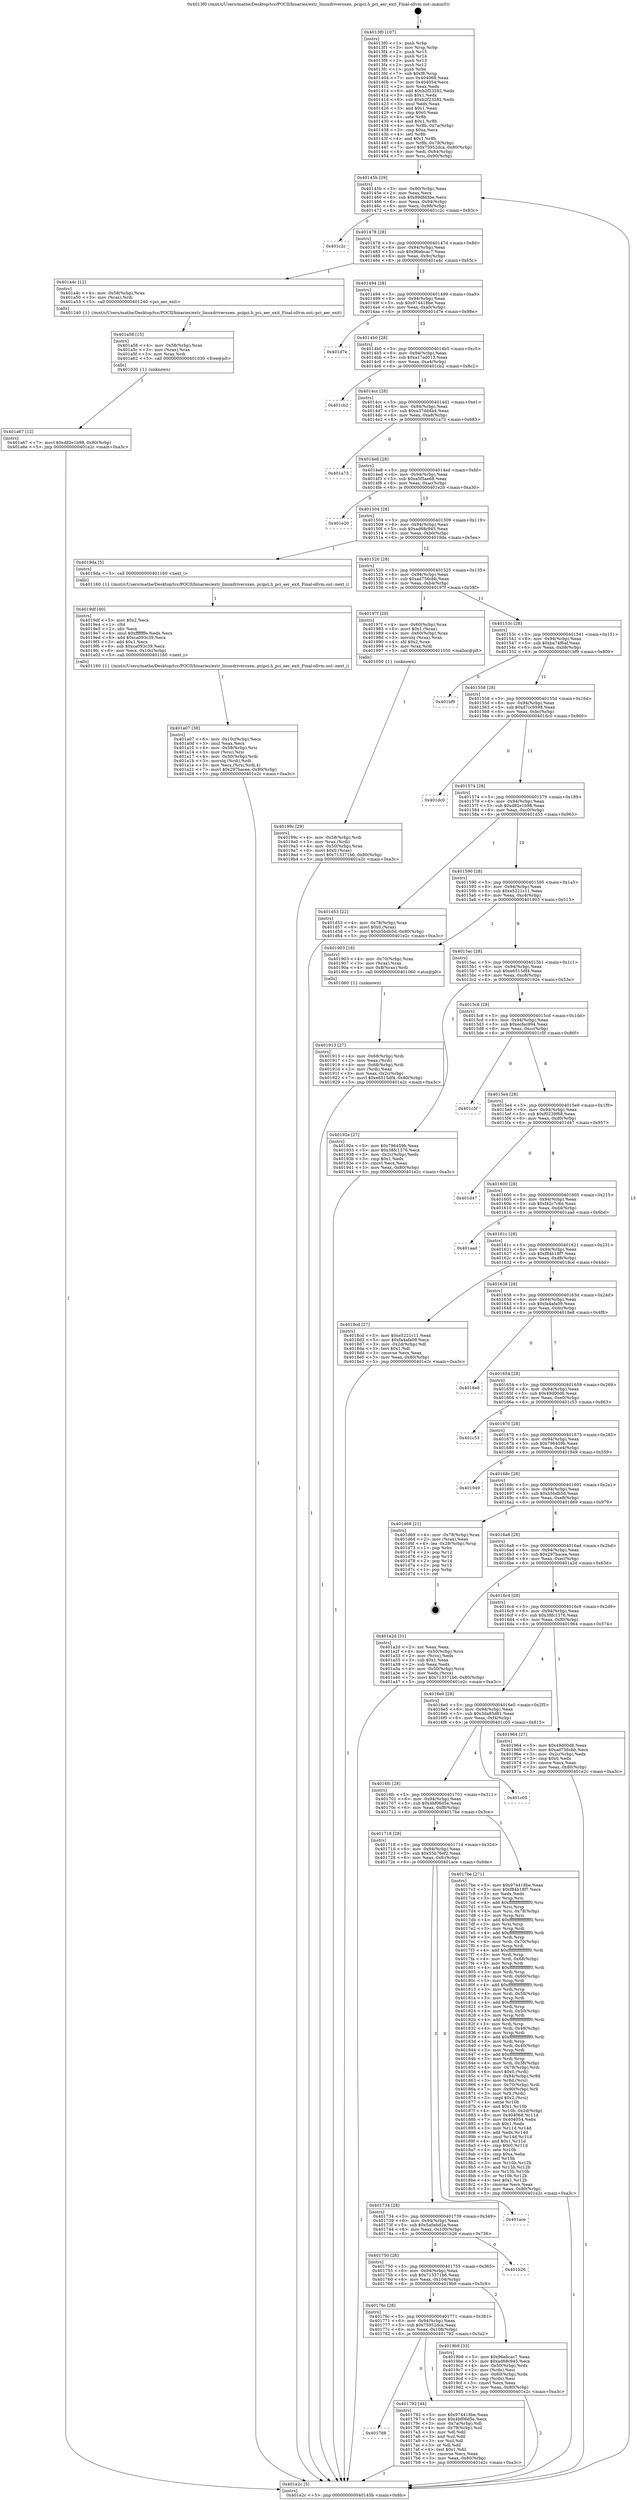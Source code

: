 digraph "0x4013f0" {
  label = "0x4013f0 (/mnt/c/Users/mathe/Desktop/tcc/POCII/binaries/extr_linuxdriversxen..pcipci.h_pci_aer_exit_Final-ollvm.out::main(0))"
  labelloc = "t"
  node[shape=record]

  Entry [label="",width=0.3,height=0.3,shape=circle,fillcolor=black,style=filled]
  "0x40145b" [label="{
     0x40145b [29]\l
     | [instrs]\l
     &nbsp;&nbsp;0x40145b \<+3\>: mov -0x80(%rbp),%eax\l
     &nbsp;&nbsp;0x40145e \<+2\>: mov %eax,%ecx\l
     &nbsp;&nbsp;0x401460 \<+6\>: sub $0x89dfd3be,%ecx\l
     &nbsp;&nbsp;0x401466 \<+6\>: mov %eax,-0x94(%rbp)\l
     &nbsp;&nbsp;0x40146c \<+6\>: mov %ecx,-0x98(%rbp)\l
     &nbsp;&nbsp;0x401472 \<+6\>: je 0000000000401c2c \<main+0x83c\>\l
  }"]
  "0x401c2c" [label="{
     0x401c2c\l
  }", style=dashed]
  "0x401478" [label="{
     0x401478 [28]\l
     | [instrs]\l
     &nbsp;&nbsp;0x401478 \<+5\>: jmp 000000000040147d \<main+0x8d\>\l
     &nbsp;&nbsp;0x40147d \<+6\>: mov -0x94(%rbp),%eax\l
     &nbsp;&nbsp;0x401483 \<+5\>: sub $0x96ebcac7,%eax\l
     &nbsp;&nbsp;0x401488 \<+6\>: mov %eax,-0x9c(%rbp)\l
     &nbsp;&nbsp;0x40148e \<+6\>: je 0000000000401a4c \<main+0x65c\>\l
  }"]
  Exit [label="",width=0.3,height=0.3,shape=circle,fillcolor=black,style=filled,peripheries=2]
  "0x401a4c" [label="{
     0x401a4c [12]\l
     | [instrs]\l
     &nbsp;&nbsp;0x401a4c \<+4\>: mov -0x58(%rbp),%rax\l
     &nbsp;&nbsp;0x401a50 \<+3\>: mov (%rax),%rdi\l
     &nbsp;&nbsp;0x401a53 \<+5\>: call 0000000000401240 \<pci_aer_exit\>\l
     | [calls]\l
     &nbsp;&nbsp;0x401240 \{1\} (/mnt/c/Users/mathe/Desktop/tcc/POCII/binaries/extr_linuxdriversxen..pcipci.h_pci_aer_exit_Final-ollvm.out::pci_aer_exit)\l
  }"]
  "0x401494" [label="{
     0x401494 [28]\l
     | [instrs]\l
     &nbsp;&nbsp;0x401494 \<+5\>: jmp 0000000000401499 \<main+0xa9\>\l
     &nbsp;&nbsp;0x401499 \<+6\>: mov -0x94(%rbp),%eax\l
     &nbsp;&nbsp;0x40149f \<+5\>: sub $0x974418be,%eax\l
     &nbsp;&nbsp;0x4014a4 \<+6\>: mov %eax,-0xa0(%rbp)\l
     &nbsp;&nbsp;0x4014aa \<+6\>: je 0000000000401d7e \<main+0x98e\>\l
  }"]
  "0x401a67" [label="{
     0x401a67 [12]\l
     | [instrs]\l
     &nbsp;&nbsp;0x401a67 \<+7\>: movl $0xd82e1b98,-0x80(%rbp)\l
     &nbsp;&nbsp;0x401a6e \<+5\>: jmp 0000000000401e2c \<main+0xa3c\>\l
  }"]
  "0x401d7e" [label="{
     0x401d7e\l
  }", style=dashed]
  "0x4014b0" [label="{
     0x4014b0 [28]\l
     | [instrs]\l
     &nbsp;&nbsp;0x4014b0 \<+5\>: jmp 00000000004014b5 \<main+0xc5\>\l
     &nbsp;&nbsp;0x4014b5 \<+6\>: mov -0x94(%rbp),%eax\l
     &nbsp;&nbsp;0x4014bb \<+5\>: sub $0xa17ad013,%eax\l
     &nbsp;&nbsp;0x4014c0 \<+6\>: mov %eax,-0xa4(%rbp)\l
     &nbsp;&nbsp;0x4014c6 \<+6\>: je 0000000000401cb2 \<main+0x8c2\>\l
  }"]
  "0x401a58" [label="{
     0x401a58 [15]\l
     | [instrs]\l
     &nbsp;&nbsp;0x401a58 \<+4\>: mov -0x58(%rbp),%rax\l
     &nbsp;&nbsp;0x401a5c \<+3\>: mov (%rax),%rax\l
     &nbsp;&nbsp;0x401a5f \<+3\>: mov %rax,%rdi\l
     &nbsp;&nbsp;0x401a62 \<+5\>: call 0000000000401030 \<free@plt\>\l
     | [calls]\l
     &nbsp;&nbsp;0x401030 \{1\} (unknown)\l
  }"]
  "0x401cb2" [label="{
     0x401cb2\l
  }", style=dashed]
  "0x4014cc" [label="{
     0x4014cc [28]\l
     | [instrs]\l
     &nbsp;&nbsp;0x4014cc \<+5\>: jmp 00000000004014d1 \<main+0xe1\>\l
     &nbsp;&nbsp;0x4014d1 \<+6\>: mov -0x94(%rbp),%eax\l
     &nbsp;&nbsp;0x4014d7 \<+5\>: sub $0xa37dd4b4,%eax\l
     &nbsp;&nbsp;0x4014dc \<+6\>: mov %eax,-0xa8(%rbp)\l
     &nbsp;&nbsp;0x4014e2 \<+6\>: je 0000000000401a73 \<main+0x683\>\l
  }"]
  "0x401a07" [label="{
     0x401a07 [38]\l
     | [instrs]\l
     &nbsp;&nbsp;0x401a07 \<+6\>: mov -0x10c(%rbp),%ecx\l
     &nbsp;&nbsp;0x401a0d \<+3\>: imul %eax,%ecx\l
     &nbsp;&nbsp;0x401a10 \<+4\>: mov -0x58(%rbp),%rsi\l
     &nbsp;&nbsp;0x401a14 \<+3\>: mov (%rsi),%rsi\l
     &nbsp;&nbsp;0x401a17 \<+4\>: mov -0x50(%rbp),%rdi\l
     &nbsp;&nbsp;0x401a1b \<+3\>: movslq (%rdi),%rdi\l
     &nbsp;&nbsp;0x401a1e \<+3\>: mov %ecx,(%rsi,%rdi,4)\l
     &nbsp;&nbsp;0x401a21 \<+7\>: movl $0x297bacee,-0x80(%rbp)\l
     &nbsp;&nbsp;0x401a28 \<+5\>: jmp 0000000000401e2c \<main+0xa3c\>\l
  }"]
  "0x401a73" [label="{
     0x401a73\l
  }", style=dashed]
  "0x4014e8" [label="{
     0x4014e8 [28]\l
     | [instrs]\l
     &nbsp;&nbsp;0x4014e8 \<+5\>: jmp 00000000004014ed \<main+0xfd\>\l
     &nbsp;&nbsp;0x4014ed \<+6\>: mov -0x94(%rbp),%eax\l
     &nbsp;&nbsp;0x4014f3 \<+5\>: sub $0xa5f5ae68,%eax\l
     &nbsp;&nbsp;0x4014f8 \<+6\>: mov %eax,-0xac(%rbp)\l
     &nbsp;&nbsp;0x4014fe \<+6\>: je 0000000000401e20 \<main+0xa30\>\l
  }"]
  "0x4019df" [label="{
     0x4019df [40]\l
     | [instrs]\l
     &nbsp;&nbsp;0x4019df \<+5\>: mov $0x2,%ecx\l
     &nbsp;&nbsp;0x4019e4 \<+1\>: cltd\l
     &nbsp;&nbsp;0x4019e5 \<+2\>: idiv %ecx\l
     &nbsp;&nbsp;0x4019e7 \<+6\>: imul $0xfffffffe,%edx,%ecx\l
     &nbsp;&nbsp;0x4019ed \<+6\>: add $0xca093c39,%ecx\l
     &nbsp;&nbsp;0x4019f3 \<+3\>: add $0x1,%ecx\l
     &nbsp;&nbsp;0x4019f6 \<+6\>: sub $0xca093c39,%ecx\l
     &nbsp;&nbsp;0x4019fc \<+6\>: mov %ecx,-0x10c(%rbp)\l
     &nbsp;&nbsp;0x401a02 \<+5\>: call 0000000000401160 \<next_i\>\l
     | [calls]\l
     &nbsp;&nbsp;0x401160 \{1\} (/mnt/c/Users/mathe/Desktop/tcc/POCII/binaries/extr_linuxdriversxen..pcipci.h_pci_aer_exit_Final-ollvm.out::next_i)\l
  }"]
  "0x401e20" [label="{
     0x401e20\l
  }", style=dashed]
  "0x401504" [label="{
     0x401504 [28]\l
     | [instrs]\l
     &nbsp;&nbsp;0x401504 \<+5\>: jmp 0000000000401509 \<main+0x119\>\l
     &nbsp;&nbsp;0x401509 \<+6\>: mov -0x94(%rbp),%eax\l
     &nbsp;&nbsp;0x40150f \<+5\>: sub $0xad68c945,%eax\l
     &nbsp;&nbsp;0x401514 \<+6\>: mov %eax,-0xb0(%rbp)\l
     &nbsp;&nbsp;0x40151a \<+6\>: je 00000000004019da \<main+0x5ea\>\l
  }"]
  "0x40199c" [label="{
     0x40199c [29]\l
     | [instrs]\l
     &nbsp;&nbsp;0x40199c \<+4\>: mov -0x58(%rbp),%rdi\l
     &nbsp;&nbsp;0x4019a0 \<+3\>: mov %rax,(%rdi)\l
     &nbsp;&nbsp;0x4019a3 \<+4\>: mov -0x50(%rbp),%rax\l
     &nbsp;&nbsp;0x4019a7 \<+6\>: movl $0x0,(%rax)\l
     &nbsp;&nbsp;0x4019ad \<+7\>: movl $0x713371b6,-0x80(%rbp)\l
     &nbsp;&nbsp;0x4019b4 \<+5\>: jmp 0000000000401e2c \<main+0xa3c\>\l
  }"]
  "0x4019da" [label="{
     0x4019da [5]\l
     | [instrs]\l
     &nbsp;&nbsp;0x4019da \<+5\>: call 0000000000401160 \<next_i\>\l
     | [calls]\l
     &nbsp;&nbsp;0x401160 \{1\} (/mnt/c/Users/mathe/Desktop/tcc/POCII/binaries/extr_linuxdriversxen..pcipci.h_pci_aer_exit_Final-ollvm.out::next_i)\l
  }"]
  "0x401520" [label="{
     0x401520 [28]\l
     | [instrs]\l
     &nbsp;&nbsp;0x401520 \<+5\>: jmp 0000000000401525 \<main+0x135\>\l
     &nbsp;&nbsp;0x401525 \<+6\>: mov -0x94(%rbp),%eax\l
     &nbsp;&nbsp;0x40152b \<+5\>: sub $0xad756cbb,%eax\l
     &nbsp;&nbsp;0x401530 \<+6\>: mov %eax,-0xb4(%rbp)\l
     &nbsp;&nbsp;0x401536 \<+6\>: je 000000000040197f \<main+0x58f\>\l
  }"]
  "0x401913" [label="{
     0x401913 [27]\l
     | [instrs]\l
     &nbsp;&nbsp;0x401913 \<+4\>: mov -0x68(%rbp),%rdi\l
     &nbsp;&nbsp;0x401917 \<+2\>: mov %eax,(%rdi)\l
     &nbsp;&nbsp;0x401919 \<+4\>: mov -0x68(%rbp),%rdi\l
     &nbsp;&nbsp;0x40191d \<+2\>: mov (%rdi),%eax\l
     &nbsp;&nbsp;0x40191f \<+3\>: mov %eax,-0x2c(%rbp)\l
     &nbsp;&nbsp;0x401922 \<+7\>: movl $0xe6515df4,-0x80(%rbp)\l
     &nbsp;&nbsp;0x401929 \<+5\>: jmp 0000000000401e2c \<main+0xa3c\>\l
  }"]
  "0x40197f" [label="{
     0x40197f [29]\l
     | [instrs]\l
     &nbsp;&nbsp;0x40197f \<+4\>: mov -0x60(%rbp),%rax\l
     &nbsp;&nbsp;0x401983 \<+6\>: movl $0x1,(%rax)\l
     &nbsp;&nbsp;0x401989 \<+4\>: mov -0x60(%rbp),%rax\l
     &nbsp;&nbsp;0x40198d \<+3\>: movslq (%rax),%rax\l
     &nbsp;&nbsp;0x401990 \<+4\>: shl $0x2,%rax\l
     &nbsp;&nbsp;0x401994 \<+3\>: mov %rax,%rdi\l
     &nbsp;&nbsp;0x401997 \<+5\>: call 0000000000401050 \<malloc@plt\>\l
     | [calls]\l
     &nbsp;&nbsp;0x401050 \{1\} (unknown)\l
  }"]
  "0x40153c" [label="{
     0x40153c [28]\l
     | [instrs]\l
     &nbsp;&nbsp;0x40153c \<+5\>: jmp 0000000000401541 \<main+0x151\>\l
     &nbsp;&nbsp;0x401541 \<+6\>: mov -0x94(%rbp),%eax\l
     &nbsp;&nbsp;0x401547 \<+5\>: sub $0xba74f6af,%eax\l
     &nbsp;&nbsp;0x40154c \<+6\>: mov %eax,-0xb8(%rbp)\l
     &nbsp;&nbsp;0x401552 \<+6\>: je 0000000000401bf9 \<main+0x809\>\l
  }"]
  "0x4013f0" [label="{
     0x4013f0 [107]\l
     | [instrs]\l
     &nbsp;&nbsp;0x4013f0 \<+1\>: push %rbp\l
     &nbsp;&nbsp;0x4013f1 \<+3\>: mov %rsp,%rbp\l
     &nbsp;&nbsp;0x4013f4 \<+2\>: push %r15\l
     &nbsp;&nbsp;0x4013f6 \<+2\>: push %r14\l
     &nbsp;&nbsp;0x4013f8 \<+2\>: push %r13\l
     &nbsp;&nbsp;0x4013fa \<+2\>: push %r12\l
     &nbsp;&nbsp;0x4013fc \<+1\>: push %rbx\l
     &nbsp;&nbsp;0x4013fd \<+7\>: sub $0xf8,%rsp\l
     &nbsp;&nbsp;0x401404 \<+7\>: mov 0x404068,%eax\l
     &nbsp;&nbsp;0x40140b \<+7\>: mov 0x404054,%ecx\l
     &nbsp;&nbsp;0x401412 \<+2\>: mov %eax,%edx\l
     &nbsp;&nbsp;0x401414 \<+6\>: add $0xb2f23282,%edx\l
     &nbsp;&nbsp;0x40141a \<+3\>: sub $0x1,%edx\l
     &nbsp;&nbsp;0x40141d \<+6\>: sub $0xb2f23282,%edx\l
     &nbsp;&nbsp;0x401423 \<+3\>: imul %edx,%eax\l
     &nbsp;&nbsp;0x401426 \<+3\>: and $0x1,%eax\l
     &nbsp;&nbsp;0x401429 \<+3\>: cmp $0x0,%eax\l
     &nbsp;&nbsp;0x40142c \<+4\>: sete %r8b\l
     &nbsp;&nbsp;0x401430 \<+4\>: and $0x1,%r8b\l
     &nbsp;&nbsp;0x401434 \<+4\>: mov %r8b,-0x7a(%rbp)\l
     &nbsp;&nbsp;0x401438 \<+3\>: cmp $0xa,%ecx\l
     &nbsp;&nbsp;0x40143b \<+4\>: setl %r8b\l
     &nbsp;&nbsp;0x40143f \<+4\>: and $0x1,%r8b\l
     &nbsp;&nbsp;0x401443 \<+4\>: mov %r8b,-0x79(%rbp)\l
     &nbsp;&nbsp;0x401447 \<+7\>: movl $0x75952dca,-0x80(%rbp)\l
     &nbsp;&nbsp;0x40144e \<+6\>: mov %edi,-0x84(%rbp)\l
     &nbsp;&nbsp;0x401454 \<+7\>: mov %rsi,-0x90(%rbp)\l
  }"]
  "0x401bf9" [label="{
     0x401bf9\l
  }", style=dashed]
  "0x401558" [label="{
     0x401558 [28]\l
     | [instrs]\l
     &nbsp;&nbsp;0x401558 \<+5\>: jmp 000000000040155d \<main+0x16d\>\l
     &nbsp;&nbsp;0x40155d \<+6\>: mov -0x94(%rbp),%eax\l
     &nbsp;&nbsp;0x401563 \<+5\>: sub $0xd7cc9598,%eax\l
     &nbsp;&nbsp;0x401568 \<+6\>: mov %eax,-0xbc(%rbp)\l
     &nbsp;&nbsp;0x40156e \<+6\>: je 0000000000401dc0 \<main+0x9d0\>\l
  }"]
  "0x401e2c" [label="{
     0x401e2c [5]\l
     | [instrs]\l
     &nbsp;&nbsp;0x401e2c \<+5\>: jmp 000000000040145b \<main+0x6b\>\l
  }"]
  "0x401dc0" [label="{
     0x401dc0\l
  }", style=dashed]
  "0x401574" [label="{
     0x401574 [28]\l
     | [instrs]\l
     &nbsp;&nbsp;0x401574 \<+5\>: jmp 0000000000401579 \<main+0x189\>\l
     &nbsp;&nbsp;0x401579 \<+6\>: mov -0x94(%rbp),%eax\l
     &nbsp;&nbsp;0x40157f \<+5\>: sub $0xd82e1b98,%eax\l
     &nbsp;&nbsp;0x401584 \<+6\>: mov %eax,-0xc0(%rbp)\l
     &nbsp;&nbsp;0x40158a \<+6\>: je 0000000000401d53 \<main+0x963\>\l
  }"]
  "0x401788" [label="{
     0x401788\l
  }", style=dashed]
  "0x401d53" [label="{
     0x401d53 [22]\l
     | [instrs]\l
     &nbsp;&nbsp;0x401d53 \<+4\>: mov -0x78(%rbp),%rax\l
     &nbsp;&nbsp;0x401d57 \<+6\>: movl $0x0,(%rax)\l
     &nbsp;&nbsp;0x401d5d \<+7\>: movl $0xb5bdb5d,-0x80(%rbp)\l
     &nbsp;&nbsp;0x401d64 \<+5\>: jmp 0000000000401e2c \<main+0xa3c\>\l
  }"]
  "0x401590" [label="{
     0x401590 [28]\l
     | [instrs]\l
     &nbsp;&nbsp;0x401590 \<+5\>: jmp 0000000000401595 \<main+0x1a5\>\l
     &nbsp;&nbsp;0x401595 \<+6\>: mov -0x94(%rbp),%eax\l
     &nbsp;&nbsp;0x40159b \<+5\>: sub $0xe5221c11,%eax\l
     &nbsp;&nbsp;0x4015a0 \<+6\>: mov %eax,-0xc4(%rbp)\l
     &nbsp;&nbsp;0x4015a6 \<+6\>: je 0000000000401903 \<main+0x513\>\l
  }"]
  "0x401792" [label="{
     0x401792 [44]\l
     | [instrs]\l
     &nbsp;&nbsp;0x401792 \<+5\>: mov $0x974418be,%eax\l
     &nbsp;&nbsp;0x401797 \<+5\>: mov $0x4bf06d5e,%ecx\l
     &nbsp;&nbsp;0x40179c \<+3\>: mov -0x7a(%rbp),%dl\l
     &nbsp;&nbsp;0x40179f \<+4\>: mov -0x79(%rbp),%sil\l
     &nbsp;&nbsp;0x4017a3 \<+3\>: mov %dl,%dil\l
     &nbsp;&nbsp;0x4017a6 \<+3\>: and %sil,%dil\l
     &nbsp;&nbsp;0x4017a9 \<+3\>: xor %sil,%dl\l
     &nbsp;&nbsp;0x4017ac \<+3\>: or %dl,%dil\l
     &nbsp;&nbsp;0x4017af \<+4\>: test $0x1,%dil\l
     &nbsp;&nbsp;0x4017b3 \<+3\>: cmovne %ecx,%eax\l
     &nbsp;&nbsp;0x4017b6 \<+3\>: mov %eax,-0x80(%rbp)\l
     &nbsp;&nbsp;0x4017b9 \<+5\>: jmp 0000000000401e2c \<main+0xa3c\>\l
  }"]
  "0x401903" [label="{
     0x401903 [16]\l
     | [instrs]\l
     &nbsp;&nbsp;0x401903 \<+4\>: mov -0x70(%rbp),%rax\l
     &nbsp;&nbsp;0x401907 \<+3\>: mov (%rax),%rax\l
     &nbsp;&nbsp;0x40190a \<+4\>: mov 0x8(%rax),%rdi\l
     &nbsp;&nbsp;0x40190e \<+5\>: call 0000000000401060 \<atoi@plt\>\l
     | [calls]\l
     &nbsp;&nbsp;0x401060 \{1\} (unknown)\l
  }"]
  "0x4015ac" [label="{
     0x4015ac [28]\l
     | [instrs]\l
     &nbsp;&nbsp;0x4015ac \<+5\>: jmp 00000000004015b1 \<main+0x1c1\>\l
     &nbsp;&nbsp;0x4015b1 \<+6\>: mov -0x94(%rbp),%eax\l
     &nbsp;&nbsp;0x4015b7 \<+5\>: sub $0xe6515df4,%eax\l
     &nbsp;&nbsp;0x4015bc \<+6\>: mov %eax,-0xc8(%rbp)\l
     &nbsp;&nbsp;0x4015c2 \<+6\>: je 000000000040192e \<main+0x53e\>\l
  }"]
  "0x40176c" [label="{
     0x40176c [28]\l
     | [instrs]\l
     &nbsp;&nbsp;0x40176c \<+5\>: jmp 0000000000401771 \<main+0x381\>\l
     &nbsp;&nbsp;0x401771 \<+6\>: mov -0x94(%rbp),%eax\l
     &nbsp;&nbsp;0x401777 \<+5\>: sub $0x75952dca,%eax\l
     &nbsp;&nbsp;0x40177c \<+6\>: mov %eax,-0x108(%rbp)\l
     &nbsp;&nbsp;0x401782 \<+6\>: je 0000000000401792 \<main+0x3a2\>\l
  }"]
  "0x40192e" [label="{
     0x40192e [27]\l
     | [instrs]\l
     &nbsp;&nbsp;0x40192e \<+5\>: mov $0x796459b,%eax\l
     &nbsp;&nbsp;0x401933 \<+5\>: mov $0x38fc1376,%ecx\l
     &nbsp;&nbsp;0x401938 \<+3\>: mov -0x2c(%rbp),%edx\l
     &nbsp;&nbsp;0x40193b \<+3\>: cmp $0x1,%edx\l
     &nbsp;&nbsp;0x40193e \<+3\>: cmovl %ecx,%eax\l
     &nbsp;&nbsp;0x401941 \<+3\>: mov %eax,-0x80(%rbp)\l
     &nbsp;&nbsp;0x401944 \<+5\>: jmp 0000000000401e2c \<main+0xa3c\>\l
  }"]
  "0x4015c8" [label="{
     0x4015c8 [28]\l
     | [instrs]\l
     &nbsp;&nbsp;0x4015c8 \<+5\>: jmp 00000000004015cd \<main+0x1dd\>\l
     &nbsp;&nbsp;0x4015cd \<+6\>: mov -0x94(%rbp),%eax\l
     &nbsp;&nbsp;0x4015d3 \<+5\>: sub $0xecfec994,%eax\l
     &nbsp;&nbsp;0x4015d8 \<+6\>: mov %eax,-0xcc(%rbp)\l
     &nbsp;&nbsp;0x4015de \<+6\>: je 0000000000401c5f \<main+0x86f\>\l
  }"]
  "0x4019b9" [label="{
     0x4019b9 [33]\l
     | [instrs]\l
     &nbsp;&nbsp;0x4019b9 \<+5\>: mov $0x96ebcac7,%eax\l
     &nbsp;&nbsp;0x4019be \<+5\>: mov $0xad68c945,%ecx\l
     &nbsp;&nbsp;0x4019c3 \<+4\>: mov -0x50(%rbp),%rdx\l
     &nbsp;&nbsp;0x4019c7 \<+2\>: mov (%rdx),%esi\l
     &nbsp;&nbsp;0x4019c9 \<+4\>: mov -0x60(%rbp),%rdx\l
     &nbsp;&nbsp;0x4019cd \<+2\>: cmp (%rdx),%esi\l
     &nbsp;&nbsp;0x4019cf \<+3\>: cmovl %ecx,%eax\l
     &nbsp;&nbsp;0x4019d2 \<+3\>: mov %eax,-0x80(%rbp)\l
     &nbsp;&nbsp;0x4019d5 \<+5\>: jmp 0000000000401e2c \<main+0xa3c\>\l
  }"]
  "0x401c5f" [label="{
     0x401c5f\l
  }", style=dashed]
  "0x4015e4" [label="{
     0x4015e4 [28]\l
     | [instrs]\l
     &nbsp;&nbsp;0x4015e4 \<+5\>: jmp 00000000004015e9 \<main+0x1f9\>\l
     &nbsp;&nbsp;0x4015e9 \<+6\>: mov -0x94(%rbp),%eax\l
     &nbsp;&nbsp;0x4015ef \<+5\>: sub $0xf0239f68,%eax\l
     &nbsp;&nbsp;0x4015f4 \<+6\>: mov %eax,-0xd0(%rbp)\l
     &nbsp;&nbsp;0x4015fa \<+6\>: je 0000000000401d47 \<main+0x957\>\l
  }"]
  "0x401750" [label="{
     0x401750 [28]\l
     | [instrs]\l
     &nbsp;&nbsp;0x401750 \<+5\>: jmp 0000000000401755 \<main+0x365\>\l
     &nbsp;&nbsp;0x401755 \<+6\>: mov -0x94(%rbp),%eax\l
     &nbsp;&nbsp;0x40175b \<+5\>: sub $0x713371b6,%eax\l
     &nbsp;&nbsp;0x401760 \<+6\>: mov %eax,-0x104(%rbp)\l
     &nbsp;&nbsp;0x401766 \<+6\>: je 00000000004019b9 \<main+0x5c9\>\l
  }"]
  "0x401d47" [label="{
     0x401d47\l
  }", style=dashed]
  "0x401600" [label="{
     0x401600 [28]\l
     | [instrs]\l
     &nbsp;&nbsp;0x401600 \<+5\>: jmp 0000000000401605 \<main+0x215\>\l
     &nbsp;&nbsp;0x401605 \<+6\>: mov -0x94(%rbp),%eax\l
     &nbsp;&nbsp;0x40160b \<+5\>: sub $0xf42c7c8d,%eax\l
     &nbsp;&nbsp;0x401610 \<+6\>: mov %eax,-0xd4(%rbp)\l
     &nbsp;&nbsp;0x401616 \<+6\>: je 0000000000401aad \<main+0x6bd\>\l
  }"]
  "0x401b26" [label="{
     0x401b26\l
  }", style=dashed]
  "0x401aad" [label="{
     0x401aad\l
  }", style=dashed]
  "0x40161c" [label="{
     0x40161c [28]\l
     | [instrs]\l
     &nbsp;&nbsp;0x40161c \<+5\>: jmp 0000000000401621 \<main+0x231\>\l
     &nbsp;&nbsp;0x401621 \<+6\>: mov -0x94(%rbp),%eax\l
     &nbsp;&nbsp;0x401627 \<+5\>: sub $0xf84b18f7,%eax\l
     &nbsp;&nbsp;0x40162c \<+6\>: mov %eax,-0xd8(%rbp)\l
     &nbsp;&nbsp;0x401632 \<+6\>: je 00000000004018cd \<main+0x4dd\>\l
  }"]
  "0x401734" [label="{
     0x401734 [28]\l
     | [instrs]\l
     &nbsp;&nbsp;0x401734 \<+5\>: jmp 0000000000401739 \<main+0x349\>\l
     &nbsp;&nbsp;0x401739 \<+6\>: mov -0x94(%rbp),%eax\l
     &nbsp;&nbsp;0x40173f \<+5\>: sub $0x5a0ebd2a,%eax\l
     &nbsp;&nbsp;0x401744 \<+6\>: mov %eax,-0x100(%rbp)\l
     &nbsp;&nbsp;0x40174a \<+6\>: je 0000000000401b26 \<main+0x736\>\l
  }"]
  "0x4018cd" [label="{
     0x4018cd [27]\l
     | [instrs]\l
     &nbsp;&nbsp;0x4018cd \<+5\>: mov $0xe5221c11,%eax\l
     &nbsp;&nbsp;0x4018d2 \<+5\>: mov $0xfa4afa09,%ecx\l
     &nbsp;&nbsp;0x4018d7 \<+3\>: mov -0x2d(%rbp),%dl\l
     &nbsp;&nbsp;0x4018da \<+3\>: test $0x1,%dl\l
     &nbsp;&nbsp;0x4018dd \<+3\>: cmovne %ecx,%eax\l
     &nbsp;&nbsp;0x4018e0 \<+3\>: mov %eax,-0x80(%rbp)\l
     &nbsp;&nbsp;0x4018e3 \<+5\>: jmp 0000000000401e2c \<main+0xa3c\>\l
  }"]
  "0x401638" [label="{
     0x401638 [28]\l
     | [instrs]\l
     &nbsp;&nbsp;0x401638 \<+5\>: jmp 000000000040163d \<main+0x24d\>\l
     &nbsp;&nbsp;0x40163d \<+6\>: mov -0x94(%rbp),%eax\l
     &nbsp;&nbsp;0x401643 \<+5\>: sub $0xfa4afa09,%eax\l
     &nbsp;&nbsp;0x401648 \<+6\>: mov %eax,-0xdc(%rbp)\l
     &nbsp;&nbsp;0x40164e \<+6\>: je 00000000004018e8 \<main+0x4f8\>\l
  }"]
  "0x401ace" [label="{
     0x401ace\l
  }", style=dashed]
  "0x4018e8" [label="{
     0x4018e8\l
  }", style=dashed]
  "0x401654" [label="{
     0x401654 [28]\l
     | [instrs]\l
     &nbsp;&nbsp;0x401654 \<+5\>: jmp 0000000000401659 \<main+0x269\>\l
     &nbsp;&nbsp;0x401659 \<+6\>: mov -0x94(%rbp),%eax\l
     &nbsp;&nbsp;0x40165f \<+5\>: sub $0x49d00d6,%eax\l
     &nbsp;&nbsp;0x401664 \<+6\>: mov %eax,-0xe0(%rbp)\l
     &nbsp;&nbsp;0x40166a \<+6\>: je 0000000000401c53 \<main+0x863\>\l
  }"]
  "0x401718" [label="{
     0x401718 [28]\l
     | [instrs]\l
     &nbsp;&nbsp;0x401718 \<+5\>: jmp 000000000040171d \<main+0x32d\>\l
     &nbsp;&nbsp;0x40171d \<+6\>: mov -0x94(%rbp),%eax\l
     &nbsp;&nbsp;0x401723 \<+5\>: sub $0x55b76ef2,%eax\l
     &nbsp;&nbsp;0x401728 \<+6\>: mov %eax,-0xfc(%rbp)\l
     &nbsp;&nbsp;0x40172e \<+6\>: je 0000000000401ace \<main+0x6de\>\l
  }"]
  "0x401c53" [label="{
     0x401c53\l
  }", style=dashed]
  "0x401670" [label="{
     0x401670 [28]\l
     | [instrs]\l
     &nbsp;&nbsp;0x401670 \<+5\>: jmp 0000000000401675 \<main+0x285\>\l
     &nbsp;&nbsp;0x401675 \<+6\>: mov -0x94(%rbp),%eax\l
     &nbsp;&nbsp;0x40167b \<+5\>: sub $0x796459b,%eax\l
     &nbsp;&nbsp;0x401680 \<+6\>: mov %eax,-0xe4(%rbp)\l
     &nbsp;&nbsp;0x401686 \<+6\>: je 0000000000401949 \<main+0x559\>\l
  }"]
  "0x4017be" [label="{
     0x4017be [271]\l
     | [instrs]\l
     &nbsp;&nbsp;0x4017be \<+5\>: mov $0x974418be,%eax\l
     &nbsp;&nbsp;0x4017c3 \<+5\>: mov $0xf84b18f7,%ecx\l
     &nbsp;&nbsp;0x4017c8 \<+2\>: xor %edx,%edx\l
     &nbsp;&nbsp;0x4017ca \<+3\>: mov %rsp,%rsi\l
     &nbsp;&nbsp;0x4017cd \<+4\>: add $0xfffffffffffffff0,%rsi\l
     &nbsp;&nbsp;0x4017d1 \<+3\>: mov %rsi,%rsp\l
     &nbsp;&nbsp;0x4017d4 \<+4\>: mov %rsi,-0x78(%rbp)\l
     &nbsp;&nbsp;0x4017d8 \<+3\>: mov %rsp,%rsi\l
     &nbsp;&nbsp;0x4017db \<+4\>: add $0xfffffffffffffff0,%rsi\l
     &nbsp;&nbsp;0x4017df \<+3\>: mov %rsi,%rsp\l
     &nbsp;&nbsp;0x4017e2 \<+3\>: mov %rsp,%rdi\l
     &nbsp;&nbsp;0x4017e5 \<+4\>: add $0xfffffffffffffff0,%rdi\l
     &nbsp;&nbsp;0x4017e9 \<+3\>: mov %rdi,%rsp\l
     &nbsp;&nbsp;0x4017ec \<+4\>: mov %rdi,-0x70(%rbp)\l
     &nbsp;&nbsp;0x4017f0 \<+3\>: mov %rsp,%rdi\l
     &nbsp;&nbsp;0x4017f3 \<+4\>: add $0xfffffffffffffff0,%rdi\l
     &nbsp;&nbsp;0x4017f7 \<+3\>: mov %rdi,%rsp\l
     &nbsp;&nbsp;0x4017fa \<+4\>: mov %rdi,-0x68(%rbp)\l
     &nbsp;&nbsp;0x4017fe \<+3\>: mov %rsp,%rdi\l
     &nbsp;&nbsp;0x401801 \<+4\>: add $0xfffffffffffffff0,%rdi\l
     &nbsp;&nbsp;0x401805 \<+3\>: mov %rdi,%rsp\l
     &nbsp;&nbsp;0x401808 \<+4\>: mov %rdi,-0x60(%rbp)\l
     &nbsp;&nbsp;0x40180c \<+3\>: mov %rsp,%rdi\l
     &nbsp;&nbsp;0x40180f \<+4\>: add $0xfffffffffffffff0,%rdi\l
     &nbsp;&nbsp;0x401813 \<+3\>: mov %rdi,%rsp\l
     &nbsp;&nbsp;0x401816 \<+4\>: mov %rdi,-0x58(%rbp)\l
     &nbsp;&nbsp;0x40181a \<+3\>: mov %rsp,%rdi\l
     &nbsp;&nbsp;0x40181d \<+4\>: add $0xfffffffffffffff0,%rdi\l
     &nbsp;&nbsp;0x401821 \<+3\>: mov %rdi,%rsp\l
     &nbsp;&nbsp;0x401824 \<+4\>: mov %rdi,-0x50(%rbp)\l
     &nbsp;&nbsp;0x401828 \<+3\>: mov %rsp,%rdi\l
     &nbsp;&nbsp;0x40182b \<+4\>: add $0xfffffffffffffff0,%rdi\l
     &nbsp;&nbsp;0x40182f \<+3\>: mov %rdi,%rsp\l
     &nbsp;&nbsp;0x401832 \<+4\>: mov %rdi,-0x48(%rbp)\l
     &nbsp;&nbsp;0x401836 \<+3\>: mov %rsp,%rdi\l
     &nbsp;&nbsp;0x401839 \<+4\>: add $0xfffffffffffffff0,%rdi\l
     &nbsp;&nbsp;0x40183d \<+3\>: mov %rdi,%rsp\l
     &nbsp;&nbsp;0x401840 \<+4\>: mov %rdi,-0x40(%rbp)\l
     &nbsp;&nbsp;0x401844 \<+3\>: mov %rsp,%rdi\l
     &nbsp;&nbsp;0x401847 \<+4\>: add $0xfffffffffffffff0,%rdi\l
     &nbsp;&nbsp;0x40184b \<+3\>: mov %rdi,%rsp\l
     &nbsp;&nbsp;0x40184e \<+4\>: mov %rdi,-0x38(%rbp)\l
     &nbsp;&nbsp;0x401852 \<+4\>: mov -0x78(%rbp),%rdi\l
     &nbsp;&nbsp;0x401856 \<+6\>: movl $0x0,(%rdi)\l
     &nbsp;&nbsp;0x40185c \<+7\>: mov -0x84(%rbp),%r8d\l
     &nbsp;&nbsp;0x401863 \<+3\>: mov %r8d,(%rsi)\l
     &nbsp;&nbsp;0x401866 \<+4\>: mov -0x70(%rbp),%rdi\l
     &nbsp;&nbsp;0x40186a \<+7\>: mov -0x90(%rbp),%r9\l
     &nbsp;&nbsp;0x401871 \<+3\>: mov %r9,(%rdi)\l
     &nbsp;&nbsp;0x401874 \<+3\>: cmpl $0x2,(%rsi)\l
     &nbsp;&nbsp;0x401877 \<+4\>: setne %r10b\l
     &nbsp;&nbsp;0x40187b \<+4\>: and $0x1,%r10b\l
     &nbsp;&nbsp;0x40187f \<+4\>: mov %r10b,-0x2d(%rbp)\l
     &nbsp;&nbsp;0x401883 \<+8\>: mov 0x404068,%r11d\l
     &nbsp;&nbsp;0x40188b \<+7\>: mov 0x404054,%ebx\l
     &nbsp;&nbsp;0x401892 \<+3\>: sub $0x1,%edx\l
     &nbsp;&nbsp;0x401895 \<+3\>: mov %r11d,%r14d\l
     &nbsp;&nbsp;0x401898 \<+3\>: add %edx,%r14d\l
     &nbsp;&nbsp;0x40189b \<+4\>: imul %r14d,%r11d\l
     &nbsp;&nbsp;0x40189f \<+4\>: and $0x1,%r11d\l
     &nbsp;&nbsp;0x4018a3 \<+4\>: cmp $0x0,%r11d\l
     &nbsp;&nbsp;0x4018a7 \<+4\>: sete %r10b\l
     &nbsp;&nbsp;0x4018ab \<+3\>: cmp $0xa,%ebx\l
     &nbsp;&nbsp;0x4018ae \<+4\>: setl %r15b\l
     &nbsp;&nbsp;0x4018b2 \<+3\>: mov %r10b,%r12b\l
     &nbsp;&nbsp;0x4018b5 \<+3\>: and %r15b,%r12b\l
     &nbsp;&nbsp;0x4018b8 \<+3\>: xor %r15b,%r10b\l
     &nbsp;&nbsp;0x4018bb \<+3\>: or %r10b,%r12b\l
     &nbsp;&nbsp;0x4018be \<+4\>: test $0x1,%r12b\l
     &nbsp;&nbsp;0x4018c2 \<+3\>: cmovne %ecx,%eax\l
     &nbsp;&nbsp;0x4018c5 \<+3\>: mov %eax,-0x80(%rbp)\l
     &nbsp;&nbsp;0x4018c8 \<+5\>: jmp 0000000000401e2c \<main+0xa3c\>\l
  }"]
  "0x401949" [label="{
     0x401949\l
  }", style=dashed]
  "0x40168c" [label="{
     0x40168c [28]\l
     | [instrs]\l
     &nbsp;&nbsp;0x40168c \<+5\>: jmp 0000000000401691 \<main+0x2a1\>\l
     &nbsp;&nbsp;0x401691 \<+6\>: mov -0x94(%rbp),%eax\l
     &nbsp;&nbsp;0x401697 \<+5\>: sub $0xb5bdb5d,%eax\l
     &nbsp;&nbsp;0x40169c \<+6\>: mov %eax,-0xe8(%rbp)\l
     &nbsp;&nbsp;0x4016a2 \<+6\>: je 0000000000401d69 \<main+0x979\>\l
  }"]
  "0x4016fc" [label="{
     0x4016fc [28]\l
     | [instrs]\l
     &nbsp;&nbsp;0x4016fc \<+5\>: jmp 0000000000401701 \<main+0x311\>\l
     &nbsp;&nbsp;0x401701 \<+6\>: mov -0x94(%rbp),%eax\l
     &nbsp;&nbsp;0x401707 \<+5\>: sub $0x4bf06d5e,%eax\l
     &nbsp;&nbsp;0x40170c \<+6\>: mov %eax,-0xf8(%rbp)\l
     &nbsp;&nbsp;0x401712 \<+6\>: je 00000000004017be \<main+0x3ce\>\l
  }"]
  "0x401d69" [label="{
     0x401d69 [21]\l
     | [instrs]\l
     &nbsp;&nbsp;0x401d69 \<+4\>: mov -0x78(%rbp),%rax\l
     &nbsp;&nbsp;0x401d6d \<+2\>: mov (%rax),%eax\l
     &nbsp;&nbsp;0x401d6f \<+4\>: lea -0x28(%rbp),%rsp\l
     &nbsp;&nbsp;0x401d73 \<+1\>: pop %rbx\l
     &nbsp;&nbsp;0x401d74 \<+2\>: pop %r12\l
     &nbsp;&nbsp;0x401d76 \<+2\>: pop %r13\l
     &nbsp;&nbsp;0x401d78 \<+2\>: pop %r14\l
     &nbsp;&nbsp;0x401d7a \<+2\>: pop %r15\l
     &nbsp;&nbsp;0x401d7c \<+1\>: pop %rbp\l
     &nbsp;&nbsp;0x401d7d \<+1\>: ret\l
  }"]
  "0x4016a8" [label="{
     0x4016a8 [28]\l
     | [instrs]\l
     &nbsp;&nbsp;0x4016a8 \<+5\>: jmp 00000000004016ad \<main+0x2bd\>\l
     &nbsp;&nbsp;0x4016ad \<+6\>: mov -0x94(%rbp),%eax\l
     &nbsp;&nbsp;0x4016b3 \<+5\>: sub $0x297bacee,%eax\l
     &nbsp;&nbsp;0x4016b8 \<+6\>: mov %eax,-0xec(%rbp)\l
     &nbsp;&nbsp;0x4016be \<+6\>: je 0000000000401a2d \<main+0x63d\>\l
  }"]
  "0x401c05" [label="{
     0x401c05\l
  }", style=dashed]
  "0x401a2d" [label="{
     0x401a2d [31]\l
     | [instrs]\l
     &nbsp;&nbsp;0x401a2d \<+2\>: xor %eax,%eax\l
     &nbsp;&nbsp;0x401a2f \<+4\>: mov -0x50(%rbp),%rcx\l
     &nbsp;&nbsp;0x401a33 \<+2\>: mov (%rcx),%edx\l
     &nbsp;&nbsp;0x401a35 \<+3\>: sub $0x1,%eax\l
     &nbsp;&nbsp;0x401a38 \<+2\>: sub %eax,%edx\l
     &nbsp;&nbsp;0x401a3a \<+4\>: mov -0x50(%rbp),%rcx\l
     &nbsp;&nbsp;0x401a3e \<+2\>: mov %edx,(%rcx)\l
     &nbsp;&nbsp;0x401a40 \<+7\>: movl $0x713371b6,-0x80(%rbp)\l
     &nbsp;&nbsp;0x401a47 \<+5\>: jmp 0000000000401e2c \<main+0xa3c\>\l
  }"]
  "0x4016c4" [label="{
     0x4016c4 [28]\l
     | [instrs]\l
     &nbsp;&nbsp;0x4016c4 \<+5\>: jmp 00000000004016c9 \<main+0x2d9\>\l
     &nbsp;&nbsp;0x4016c9 \<+6\>: mov -0x94(%rbp),%eax\l
     &nbsp;&nbsp;0x4016cf \<+5\>: sub $0x38fc1376,%eax\l
     &nbsp;&nbsp;0x4016d4 \<+6\>: mov %eax,-0xf0(%rbp)\l
     &nbsp;&nbsp;0x4016da \<+6\>: je 0000000000401964 \<main+0x574\>\l
  }"]
  "0x4016e0" [label="{
     0x4016e0 [28]\l
     | [instrs]\l
     &nbsp;&nbsp;0x4016e0 \<+5\>: jmp 00000000004016e5 \<main+0x2f5\>\l
     &nbsp;&nbsp;0x4016e5 \<+6\>: mov -0x94(%rbp),%eax\l
     &nbsp;&nbsp;0x4016eb \<+5\>: sub $0x3da85d81,%eax\l
     &nbsp;&nbsp;0x4016f0 \<+6\>: mov %eax,-0xf4(%rbp)\l
     &nbsp;&nbsp;0x4016f6 \<+6\>: je 0000000000401c05 \<main+0x815\>\l
  }"]
  "0x401964" [label="{
     0x401964 [27]\l
     | [instrs]\l
     &nbsp;&nbsp;0x401964 \<+5\>: mov $0x49d00d6,%eax\l
     &nbsp;&nbsp;0x401969 \<+5\>: mov $0xad756cbb,%ecx\l
     &nbsp;&nbsp;0x40196e \<+3\>: mov -0x2c(%rbp),%edx\l
     &nbsp;&nbsp;0x401971 \<+3\>: cmp $0x0,%edx\l
     &nbsp;&nbsp;0x401974 \<+3\>: cmove %ecx,%eax\l
     &nbsp;&nbsp;0x401977 \<+3\>: mov %eax,-0x80(%rbp)\l
     &nbsp;&nbsp;0x40197a \<+5\>: jmp 0000000000401e2c \<main+0xa3c\>\l
  }"]
  Entry -> "0x4013f0" [label=" 1"]
  "0x40145b" -> "0x401c2c" [label=" 0"]
  "0x40145b" -> "0x401478" [label=" 14"]
  "0x401d69" -> Exit [label=" 1"]
  "0x401478" -> "0x401a4c" [label=" 1"]
  "0x401478" -> "0x401494" [label=" 13"]
  "0x401d53" -> "0x401e2c" [label=" 1"]
  "0x401494" -> "0x401d7e" [label=" 0"]
  "0x401494" -> "0x4014b0" [label=" 13"]
  "0x401a67" -> "0x401e2c" [label=" 1"]
  "0x4014b0" -> "0x401cb2" [label=" 0"]
  "0x4014b0" -> "0x4014cc" [label=" 13"]
  "0x401a58" -> "0x401a67" [label=" 1"]
  "0x4014cc" -> "0x401a73" [label=" 0"]
  "0x4014cc" -> "0x4014e8" [label=" 13"]
  "0x401a4c" -> "0x401a58" [label=" 1"]
  "0x4014e8" -> "0x401e20" [label=" 0"]
  "0x4014e8" -> "0x401504" [label=" 13"]
  "0x401a2d" -> "0x401e2c" [label=" 1"]
  "0x401504" -> "0x4019da" [label=" 1"]
  "0x401504" -> "0x401520" [label=" 12"]
  "0x401a07" -> "0x401e2c" [label=" 1"]
  "0x401520" -> "0x40197f" [label=" 1"]
  "0x401520" -> "0x40153c" [label=" 11"]
  "0x4019df" -> "0x401a07" [label=" 1"]
  "0x40153c" -> "0x401bf9" [label=" 0"]
  "0x40153c" -> "0x401558" [label=" 11"]
  "0x4019b9" -> "0x401e2c" [label=" 2"]
  "0x401558" -> "0x401dc0" [label=" 0"]
  "0x401558" -> "0x401574" [label=" 11"]
  "0x40199c" -> "0x401e2c" [label=" 1"]
  "0x401574" -> "0x401d53" [label=" 1"]
  "0x401574" -> "0x401590" [label=" 10"]
  "0x40197f" -> "0x40199c" [label=" 1"]
  "0x401590" -> "0x401903" [label=" 1"]
  "0x401590" -> "0x4015ac" [label=" 9"]
  "0x401964" -> "0x401e2c" [label=" 1"]
  "0x4015ac" -> "0x40192e" [label=" 1"]
  "0x4015ac" -> "0x4015c8" [label=" 8"]
  "0x401913" -> "0x401e2c" [label=" 1"]
  "0x4015c8" -> "0x401c5f" [label=" 0"]
  "0x4015c8" -> "0x4015e4" [label=" 8"]
  "0x401903" -> "0x401913" [label=" 1"]
  "0x4015e4" -> "0x401d47" [label=" 0"]
  "0x4015e4" -> "0x401600" [label=" 8"]
  "0x4017be" -> "0x401e2c" [label=" 1"]
  "0x401600" -> "0x401aad" [label=" 0"]
  "0x401600" -> "0x40161c" [label=" 8"]
  "0x4019da" -> "0x4019df" [label=" 1"]
  "0x40161c" -> "0x4018cd" [label=" 1"]
  "0x40161c" -> "0x401638" [label=" 7"]
  "0x4013f0" -> "0x40145b" [label=" 1"]
  "0x401638" -> "0x4018e8" [label=" 0"]
  "0x401638" -> "0x401654" [label=" 7"]
  "0x401792" -> "0x401e2c" [label=" 1"]
  "0x401654" -> "0x401c53" [label=" 0"]
  "0x401654" -> "0x401670" [label=" 7"]
  "0x40176c" -> "0x401792" [label=" 1"]
  "0x401670" -> "0x401949" [label=" 0"]
  "0x401670" -> "0x40168c" [label=" 7"]
  "0x40192e" -> "0x401e2c" [label=" 1"]
  "0x40168c" -> "0x401d69" [label=" 1"]
  "0x40168c" -> "0x4016a8" [label=" 6"]
  "0x401750" -> "0x4019b9" [label=" 2"]
  "0x4016a8" -> "0x401a2d" [label=" 1"]
  "0x4016a8" -> "0x4016c4" [label=" 5"]
  "0x4018cd" -> "0x401e2c" [label=" 1"]
  "0x4016c4" -> "0x401964" [label=" 1"]
  "0x4016c4" -> "0x4016e0" [label=" 4"]
  "0x401734" -> "0x401750" [label=" 3"]
  "0x4016e0" -> "0x401c05" [label=" 0"]
  "0x4016e0" -> "0x4016fc" [label=" 4"]
  "0x401750" -> "0x40176c" [label=" 1"]
  "0x4016fc" -> "0x4017be" [label=" 1"]
  "0x4016fc" -> "0x401718" [label=" 3"]
  "0x40176c" -> "0x401788" [label=" 0"]
  "0x401718" -> "0x401ace" [label=" 0"]
  "0x401718" -> "0x401734" [label=" 3"]
  "0x401e2c" -> "0x40145b" [label=" 13"]
  "0x401734" -> "0x401b26" [label=" 0"]
}
